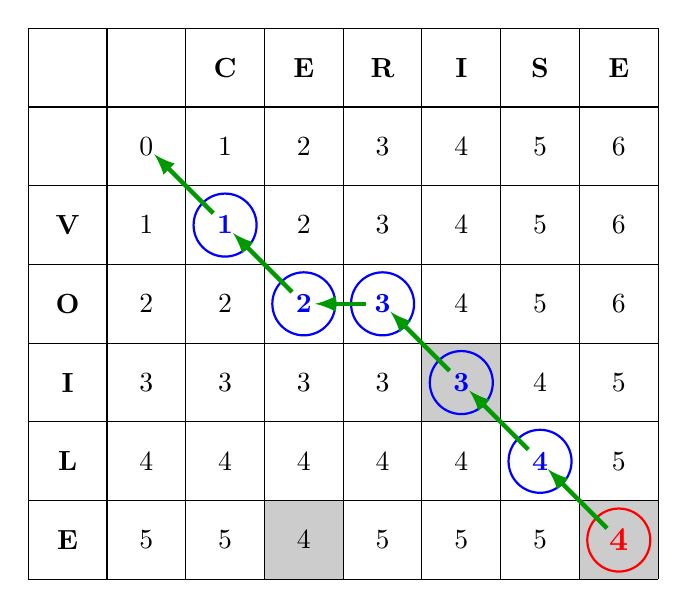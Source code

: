 \begin{tikzpicture}

% Lettres communes
\fill[black!20] (4,-3) rectangle ++(1,1);
\fill[black!20] (2,-5) rectangle ++(1,1);
\fill[black!20] (6,-5) rectangle ++(1,1);

% Grille
\draw (-1,2) grid ++(8,-7);

% Mot 1
\node at (-0.5,-0.5) {\bf V};
\node at (-0.5,-1.5) {\bf O};
\node at (-0.5,-2.5) {\bf I};
\node at (-0.5,-3.5) {\bf L};
\node at (-0.5,-4.5) {\bf E};

% Mot 2
\node at (1.5,1.5) {\bf C};
\node at (2.5,1.5) {\bf E};
\node at (3.5,1.5) {\bf R};
\node at (4.5,1.5) {\bf I};
\node at (5.5,1.5) {\bf S};
\node at (6.5,1.5) {\bf E};

% Initialisation
\foreach \i in {0,...,6}{
  \node at (\i+0.5,0.5) {$\i$};
}
\foreach \i in {1,...,5}{
  \node at (0.5,-\i+0.5) {$\i$};
}


% Cases intÃ©rieurs

% Ligne 1
\node[blue] at (1.5,-0.5) {$\mathbf{1}$};
\node at (2.5,-0.5) {$2$};
\node at (3.5,-0.5) {$3$};
\node at (4.5,-0.5) {$4$};
\node at (5.5,-0.5) {$5$};
\node at (6.5,-0.5) {$6$};


% Ligne 2
\node at (1.5,-1.5) {$2$};
\node[blue] at (2.5,-1.5) {$\mathbf{2}$};
\node[blue] at (3.5,-1.5) {$\mathbf{3}$};
\node at (4.5,-1.5) {$4$};
\node at (5.5,-1.5) {$5$};
\node at (6.5,-1.5) {$6$};

% Ligne 3
\node at (1.5,-2.5) {$3$};
\node at (2.5,-2.5) {$3$};
\node at (3.5,-2.5) {$3$};
\node[blue] at (4.5,-2.5) {$\mathbf{3}$};
\node at (5.5,-2.5) {$4$};
\node at (6.5,-2.5) {$5$};

% Ligne 4
\node at (1.5,-3.5) {$4$};
\node at (2.5,-3.5) {$4$};
\node at (3.5,-3.5) {$4$};
\node at (4.5,-3.5) {$4$};
\node[blue] at (5.5,-3.5) {$\mathbf{4}$};
\node at (6.5,-3.5) {$5$};

% Ligne 5
\node at (1.5,-4.5) {$5$};
\node at (2.5,-4.5) {$4$};
\node at (3.5,-4.5) {$5$};
\node at (4.5,-4.5) {$5$};
\node at (5.5,-4.5) {$5$};
%\node at (6.5,-4.5) {$4$};

\node[scale=1.2,red] at (6.5,-4.5) {$\mathbf{4}$};



\draw[blue,thick] (1.5,-0.5) circle (0.4);
\draw[blue,thick] (2.5,-1.5) circle (0.4);
\draw[blue,thick] (3.5,-1.5) circle (0.4);
\draw[blue,thick] (4.5,-2.5) circle (0.4);
\draw[blue,thick] (5.5,-3.5) circle (0.4);
\draw[red,thick] (6.5,-4.5) circle (0.4);


% Flèches
\tikzstyle{arrow} = [->,>=latex,ultra thick,shorten >=4pt,shorten <=6pt,green!60!black];

\draw[arrow] (6.5,-4.5)--++(-1,1);
\draw[arrow] (5.5,-3.5)--++(-1,1);
\draw[arrow] (4.5,-2.5)--++(-1,1);
\draw[arrow] (3.5,-1.5)--++(-1,0);
\draw[arrow] (2.5,-1.5)--++(-1,1);
\draw[arrow] (1.5,-0.5)--++(-1,1);
\end{tikzpicture}